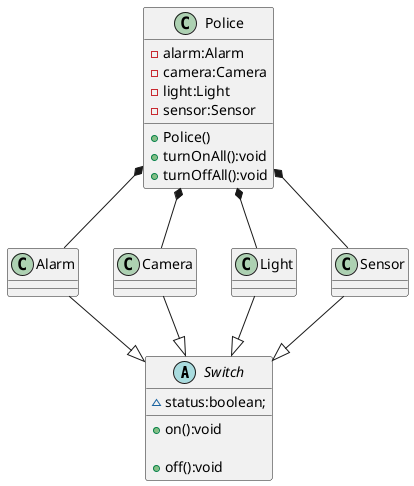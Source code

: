 @startuml
'https://plantuml.com/class-diagram

abstract class Switch {
    ~status:boolean;

    +on():void

    +off():void
}

class Alarm {
}

class Camera {
}

class Light {
}

class Sensor {
}

class Police {
    -alarm:Alarm
    -camera:Camera
    -light:Light
    -sensor:Sensor
    +Police()
    +turnOnAll():void
    +turnOffAll():void
}

Alarm --|> Switch
Camera --|> Switch
Light --|> Switch
Sensor --|> Switch

Police *-- Alarm
Police *-- Camera
Police *-- Light
Police *-- Sensor

@enduml